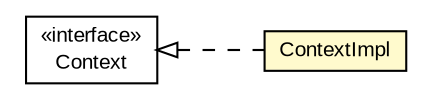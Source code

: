 #!/usr/local/bin/dot
#
# Class diagram 
# Generated by UMLGraph version R5_6-24-gf6e263 (http://www.umlgraph.org/)
#

digraph G {
	edge [fontname="arial",fontsize=10,labelfontname="arial",labelfontsize=10];
	node [fontname="arial",fontsize=10,shape=plaintext];
	nodesep=0.25;
	ranksep=0.5;
	rankdir=LR;
	// org.turbogwt.core.future.shared.Context
	c422 [label=<<table title="org.turbogwt.core.future.shared.Context" border="0" cellborder="1" cellspacing="0" cellpadding="2" port="p" href="../Context.html">
		<tr><td><table border="0" cellspacing="0" cellpadding="1">
<tr><td align="center" balign="center"> &#171;interface&#187; </td></tr>
<tr><td align="center" balign="center"> Context </td></tr>
		</table></td></tr>
		</table>>, URL="../Context.html", fontname="arial", fontcolor="black", fontsize=10.0];
	// org.turbogwt.core.future.shared.impl.ContextImpl
	c425 [label=<<table title="org.turbogwt.core.future.shared.impl.ContextImpl" border="0" cellborder="1" cellspacing="0" cellpadding="2" port="p" bgcolor="lemonChiffon" href="./ContextImpl.html">
		<tr><td><table border="0" cellspacing="0" cellpadding="1">
<tr><td align="center" balign="center"> ContextImpl </td></tr>
		</table></td></tr>
		</table>>, URL="./ContextImpl.html", fontname="arial", fontcolor="black", fontsize=10.0];
	//org.turbogwt.core.future.shared.impl.ContextImpl implements org.turbogwt.core.future.shared.Context
	c422:p -> c425:p [dir=back,arrowtail=empty,style=dashed];
}

